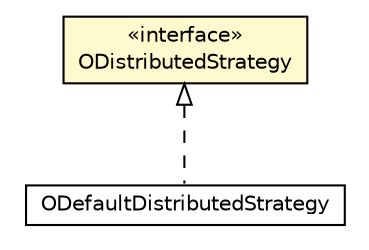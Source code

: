 #!/usr/local/bin/dot
#
# Class diagram 
# Generated by UMLGraph version R5_6-24-gf6e263 (http://www.umlgraph.org/)
#

digraph G {
	edge [fontname="Helvetica",fontsize=10,labelfontname="Helvetica",labelfontsize=10];
	node [fontname="Helvetica",fontsize=10,shape=plaintext];
	nodesep=0.25;
	ranksep=0.5;
	// com.orientechnologies.orient.server.distributed.ODistributedStrategy
	c2878769 [label=<<table title="com.orientechnologies.orient.server.distributed.ODistributedStrategy" border="0" cellborder="1" cellspacing="0" cellpadding="2" port="p" bgcolor="lemonChiffon" href="./ODistributedStrategy.html">
		<tr><td><table border="0" cellspacing="0" cellpadding="1">
<tr><td align="center" balign="center"> &#171;interface&#187; </td></tr>
<tr><td align="center" balign="center"> ODistributedStrategy </td></tr>
		</table></td></tr>
		</table>>, URL="./ODistributedStrategy.html", fontname="Helvetica", fontcolor="black", fontsize=10.0];
	// com.orientechnologies.orient.server.distributed.impl.ODefaultDistributedStrategy
	c2879084 [label=<<table title="com.orientechnologies.orient.server.distributed.impl.ODefaultDistributedStrategy" border="0" cellborder="1" cellspacing="0" cellpadding="2" port="p" href="./impl/ODefaultDistributedStrategy.html">
		<tr><td><table border="0" cellspacing="0" cellpadding="1">
<tr><td align="center" balign="center"> ODefaultDistributedStrategy </td></tr>
		</table></td></tr>
		</table>>, URL="./impl/ODefaultDistributedStrategy.html", fontname="Helvetica", fontcolor="black", fontsize=10.0];
	//com.orientechnologies.orient.server.distributed.impl.ODefaultDistributedStrategy implements com.orientechnologies.orient.server.distributed.ODistributedStrategy
	c2878769:p -> c2879084:p [dir=back,arrowtail=empty,style=dashed];
}

